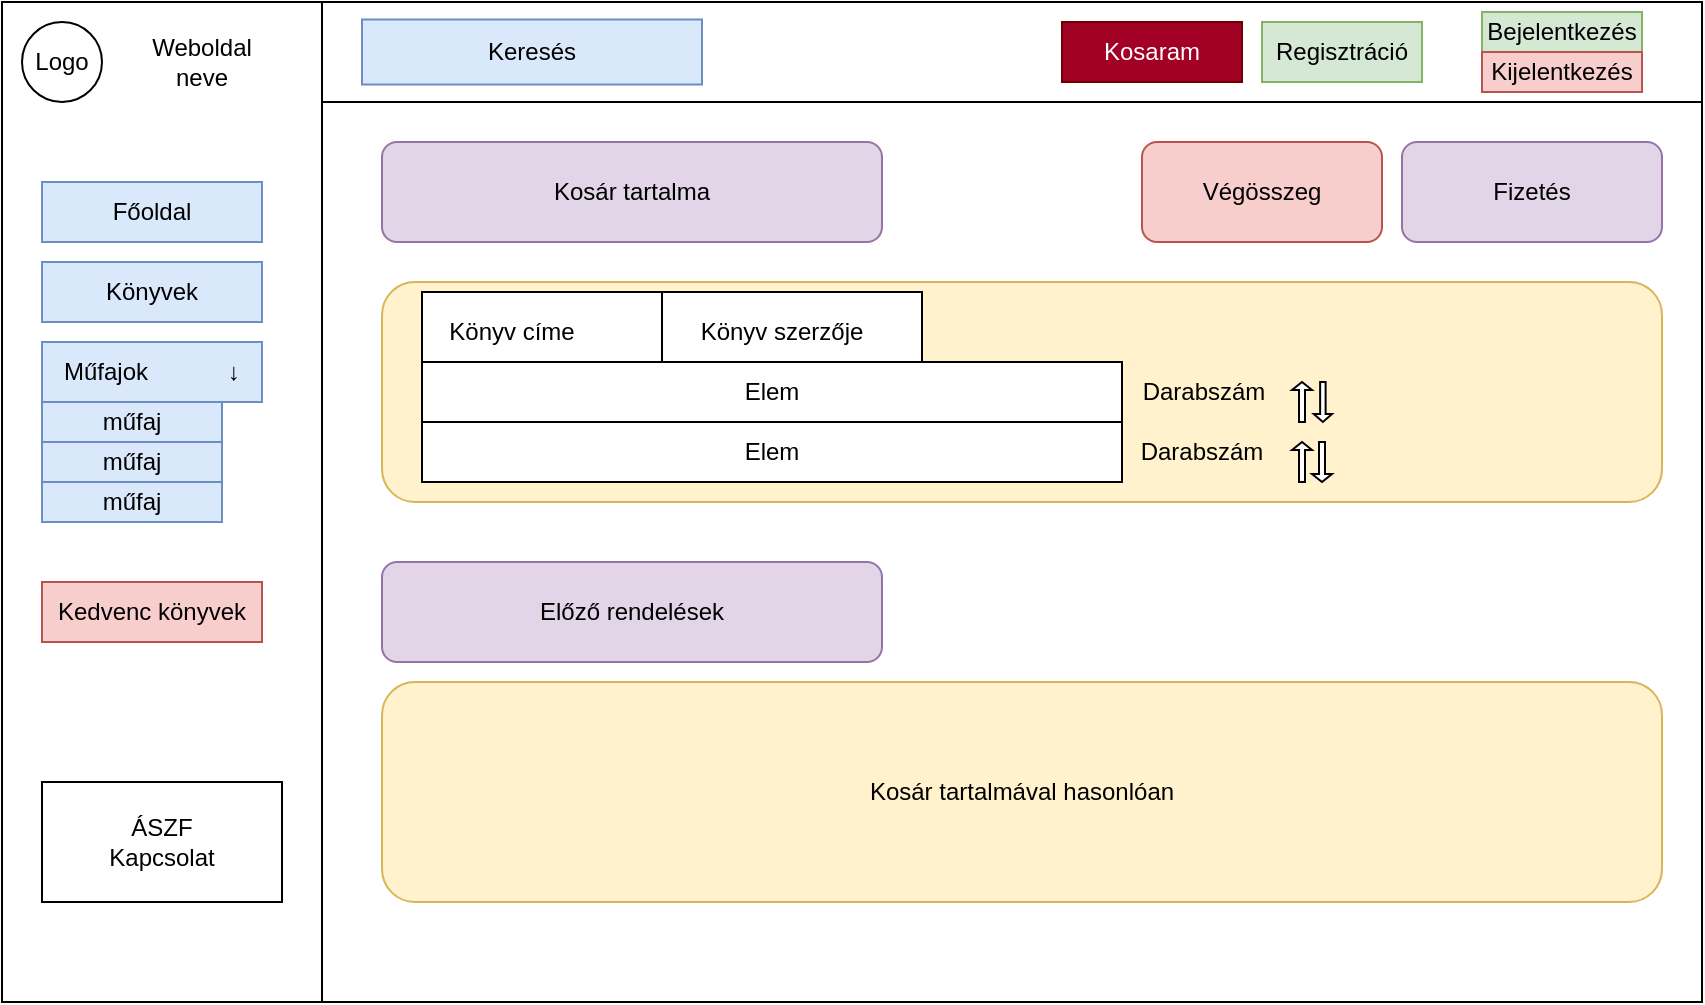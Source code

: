 <mxfile version="21.0.2" type="device"><diagram name="Page-1" id="gPzf0XgJ_BYSc8HyBmwQ"><mxGraphModel dx="1009" dy="550" grid="1" gridSize="10" guides="1" tooltips="1" connect="1" arrows="1" fold="1" page="1" pageScale="1" pageWidth="850" pageHeight="1100" math="0" shadow="0"><root><mxCell id="0"/><mxCell id="1" parent="0"/><mxCell id="kd2pAxx7efKfJdvjLM4A-1" value="" style="rounded=0;whiteSpace=wrap;html=1;" parent="1" vertex="1"><mxGeometry width="850" height="500" as="geometry"/></mxCell><mxCell id="P-01DVUEFbnEA1D5SC0--5" value="" style="rounded=1;whiteSpace=wrap;html=1;fillColor=#fff2cc;strokeColor=#d6b656;" vertex="1" parent="1"><mxGeometry x="190" y="140" width="640" height="110" as="geometry"/></mxCell><mxCell id="P-01DVUEFbnEA1D5SC0--17" value="" style="rounded=0;whiteSpace=wrap;html=1;" vertex="1" parent="1"><mxGeometry x="210" y="145" width="250" height="35" as="geometry"/></mxCell><mxCell id="kd2pAxx7efKfJdvjLM4A-2" value="" style="rounded=0;whiteSpace=wrap;html=1;" parent="1" vertex="1"><mxGeometry width="160" height="500" as="geometry"/></mxCell><mxCell id="kd2pAxx7efKfJdvjLM4A-3" value="" style="rounded=0;whiteSpace=wrap;html=1;" parent="1" vertex="1"><mxGeometry x="160" width="690" height="50" as="geometry"/></mxCell><mxCell id="kd2pAxx7efKfJdvjLM4A-4" value="Logo" style="ellipse;whiteSpace=wrap;html=1;" parent="1" vertex="1"><mxGeometry x="10" y="10" width="40" height="40" as="geometry"/></mxCell><mxCell id="kd2pAxx7efKfJdvjLM4A-6" value="Weboldal neve" style="text;html=1;strokeColor=none;fillColor=none;align=center;verticalAlign=middle;whiteSpace=wrap;rounded=0;" parent="1" vertex="1"><mxGeometry x="60" y="15" width="80" height="30" as="geometry"/></mxCell><mxCell id="kd2pAxx7efKfJdvjLM4A-7" value="Főoldal" style="text;html=1;strokeColor=#6c8ebf;fillColor=#dae8fc;align=center;verticalAlign=middle;whiteSpace=wrap;rounded=0;" parent="1" vertex="1"><mxGeometry x="20" y="90" width="110" height="30" as="geometry"/></mxCell><mxCell id="kd2pAxx7efKfJdvjLM4A-8" value="Könyvek" style="text;html=1;strokeColor=#6c8ebf;fillColor=#dae8fc;align=center;verticalAlign=middle;whiteSpace=wrap;rounded=0;" parent="1" vertex="1"><mxGeometry x="20" y="130" width="110" height="30" as="geometry"/></mxCell><mxCell id="kd2pAxx7efKfJdvjLM4A-9" value="Műfajok&amp;nbsp; &amp;nbsp; &amp;nbsp; &amp;nbsp; &amp;nbsp; &amp;nbsp;&amp;nbsp;↓" style="text;html=1;strokeColor=#6c8ebf;fillColor=#dae8fc;align=center;verticalAlign=middle;whiteSpace=wrap;rounded=0;" parent="1" vertex="1"><mxGeometry x="20" y="170" width="110" height="30" as="geometry"/></mxCell><mxCell id="kd2pAxx7efKfJdvjLM4A-10" value="Kedvenc könyvek" style="rounded=0;whiteSpace=wrap;html=1;fillColor=#f8cecc;strokeColor=#b85450;" parent="1" vertex="1"><mxGeometry x="20" y="290" width="110" height="30" as="geometry"/></mxCell><mxCell id="kd2pAxx7efKfJdvjLM4A-13" value="Regisztráció" style="text;html=1;strokeColor=#82b366;fillColor=#d5e8d4;align=center;verticalAlign=middle;whiteSpace=wrap;rounded=0;" parent="1" vertex="1"><mxGeometry x="630" y="10" width="80" height="30" as="geometry"/></mxCell><mxCell id="kd2pAxx7efKfJdvjLM4A-14" value="Bejelentkezés" style="text;html=1;strokeColor=#82b366;fillColor=#d5e8d4;align=center;verticalAlign=middle;whiteSpace=wrap;rounded=0;" parent="1" vertex="1"><mxGeometry x="740" y="5" width="80" height="20" as="geometry"/></mxCell><mxCell id="kd2pAxx7efKfJdvjLM4A-15" value="Kijelentkezés" style="text;html=1;strokeColor=#b85450;fillColor=#f8cecc;align=center;verticalAlign=middle;whiteSpace=wrap;rounded=0;" parent="1" vertex="1"><mxGeometry x="740" y="25" width="80" height="20" as="geometry"/></mxCell><mxCell id="kd2pAxx7efKfJdvjLM4A-16" value="ÁSZF&lt;br&gt;Kapcsolat" style="rounded=0;whiteSpace=wrap;html=1;" parent="1" vertex="1"><mxGeometry x="20" y="390" width="120" height="60" as="geometry"/></mxCell><mxCell id="kd2pAxx7efKfJdvjLM4A-17" value="Keresés" style="rounded=0;whiteSpace=wrap;html=1;fillColor=#dae8fc;strokeColor=#6c8ebf;" parent="1" vertex="1"><mxGeometry x="180" y="8.75" width="170" height="32.5" as="geometry"/></mxCell><mxCell id="kd2pAxx7efKfJdvjLM4A-86" value="Kosaram" style="rounded=0;whiteSpace=wrap;html=1;fillColor=#a20025;strokeColor=#6F0000;fontColor=#ffffff;" parent="1" vertex="1"><mxGeometry x="530" y="10" width="90" height="30" as="geometry"/></mxCell><mxCell id="kd2pAxx7efKfJdvjLM4A-87" value="műfaj" style="rounded=0;whiteSpace=wrap;html=1;fillColor=#dae8fc;strokeColor=#6c8ebf;" parent="1" vertex="1"><mxGeometry x="20" y="200" width="90" height="20" as="geometry"/></mxCell><mxCell id="kd2pAxx7efKfJdvjLM4A-88" value="műfaj" style="rounded=0;whiteSpace=wrap;html=1;fillColor=#dae8fc;strokeColor=#6c8ebf;" parent="1" vertex="1"><mxGeometry x="20" y="220" width="90" height="20" as="geometry"/></mxCell><mxCell id="kd2pAxx7efKfJdvjLM4A-89" value="műfaj" style="rounded=0;whiteSpace=wrap;html=1;fillColor=#dae8fc;strokeColor=#6c8ebf;" parent="1" vertex="1"><mxGeometry x="20" y="240" width="90" height="20" as="geometry"/></mxCell><mxCell id="P-01DVUEFbnEA1D5SC0--1" value="Előző rendelések" style="rounded=1;whiteSpace=wrap;html=1;fillColor=#e1d5e7;strokeColor=#9673a6;" vertex="1" parent="1"><mxGeometry x="190" y="280" width="250" height="50" as="geometry"/></mxCell><mxCell id="P-01DVUEFbnEA1D5SC0--3" value="Kosár tartalma" style="rounded=1;whiteSpace=wrap;html=1;fillColor=#e1d5e7;strokeColor=#9673a6;" vertex="1" parent="1"><mxGeometry x="190" y="70" width="250" height="50" as="geometry"/></mxCell><mxCell id="P-01DVUEFbnEA1D5SC0--6" value="Könyv címe" style="text;html=1;strokeColor=none;fillColor=none;align=center;verticalAlign=middle;whiteSpace=wrap;rounded=0;" vertex="1" parent="1"><mxGeometry x="210" y="150" width="90" height="30" as="geometry"/></mxCell><mxCell id="P-01DVUEFbnEA1D5SC0--14" value="" style="group" vertex="1" connectable="0" parent="1"><mxGeometry x="640" y="170" width="20" height="40" as="geometry"/></mxCell><mxCell id="P-01DVUEFbnEA1D5SC0--12" value="" style="shape=singleArrow;direction=north;whiteSpace=wrap;html=1;" vertex="1" parent="P-01DVUEFbnEA1D5SC0--14"><mxGeometry x="5" y="20" width="10" height="20" as="geometry"/></mxCell><mxCell id="P-01DVUEFbnEA1D5SC0--18" value="" style="rounded=0;whiteSpace=wrap;html=1;" vertex="1" parent="1"><mxGeometry x="330" y="145" width="130" height="35" as="geometry"/></mxCell><mxCell id="P-01DVUEFbnEA1D5SC0--7" value="Könyv szerzője" style="text;html=1;strokeColor=none;fillColor=none;align=center;verticalAlign=middle;whiteSpace=wrap;rounded=0;" vertex="1" parent="1"><mxGeometry x="340" y="150" width="100" height="30" as="geometry"/></mxCell><mxCell id="P-01DVUEFbnEA1D5SC0--19" value="&lt;br&gt;&lt;br&gt;Elem" style="rounded=0;whiteSpace=wrap;html=1;" vertex="1" parent="1"><mxGeometry x="210" y="180" width="350" height="60" as="geometry"/></mxCell><mxCell id="P-01DVUEFbnEA1D5SC0--21" value="" style="group" vertex="1" connectable="0" parent="1"><mxGeometry x="560" y="180" width="105" height="30" as="geometry"/></mxCell><mxCell id="P-01DVUEFbnEA1D5SC0--9" value="Darabszám" style="text;html=1;strokeColor=none;fillColor=none;align=center;verticalAlign=middle;whiteSpace=wrap;rounded=0;" vertex="1" parent="P-01DVUEFbnEA1D5SC0--21"><mxGeometry width="82.174" height="30" as="geometry"/></mxCell><mxCell id="P-01DVUEFbnEA1D5SC0--13" value="" style="shape=singleArrow;direction=south;whiteSpace=wrap;html=1;" vertex="1" parent="P-01DVUEFbnEA1D5SC0--21"><mxGeometry x="95.87" y="10" width="9.13" height="20" as="geometry"/></mxCell><mxCell id="P-01DVUEFbnEA1D5SC0--22" value="Darabszám" style="text;html=1;strokeColor=none;fillColor=none;align=center;verticalAlign=middle;whiteSpace=wrap;rounded=0;" vertex="1" parent="1"><mxGeometry x="550" y="210" width="100" height="30" as="geometry"/></mxCell><mxCell id="P-01DVUEFbnEA1D5SC0--23" value="" style="shape=singleArrow;direction=south;whiteSpace=wrap;html=1;" vertex="1" parent="1"><mxGeometry x="655" y="220" width="10" height="20" as="geometry"/></mxCell><mxCell id="P-01DVUEFbnEA1D5SC0--25" value="" style="shape=singleArrow;direction=north;whiteSpace=wrap;html=1;" vertex="1" parent="1"><mxGeometry x="645" y="220" width="10" height="20" as="geometry"/></mxCell><mxCell id="P-01DVUEFbnEA1D5SC0--26" value="Elem" style="rounded=0;whiteSpace=wrap;html=1;" vertex="1" parent="1"><mxGeometry x="210" y="180" width="350" height="30" as="geometry"/></mxCell><mxCell id="P-01DVUEFbnEA1D5SC0--29" value="Kosár tartalmával hasonlóan" style="rounded=1;whiteSpace=wrap;html=1;fillColor=#fff2cc;strokeColor=#d6b656;" vertex="1" parent="1"><mxGeometry x="190" y="340" width="640" height="110" as="geometry"/></mxCell><mxCell id="P-01DVUEFbnEA1D5SC0--30" value="Végösszeg" style="rounded=1;whiteSpace=wrap;html=1;fillColor=#f8cecc;strokeColor=#b85450;" vertex="1" parent="1"><mxGeometry x="570" y="70" width="120" height="50" as="geometry"/></mxCell><mxCell id="P-01DVUEFbnEA1D5SC0--31" value="Fizetés" style="rounded=1;whiteSpace=wrap;html=1;fillColor=#e1d5e7;strokeColor=#9673a6;" vertex="1" parent="1"><mxGeometry x="700" y="70" width="130" height="50" as="geometry"/></mxCell></root></mxGraphModel></diagram></mxfile>